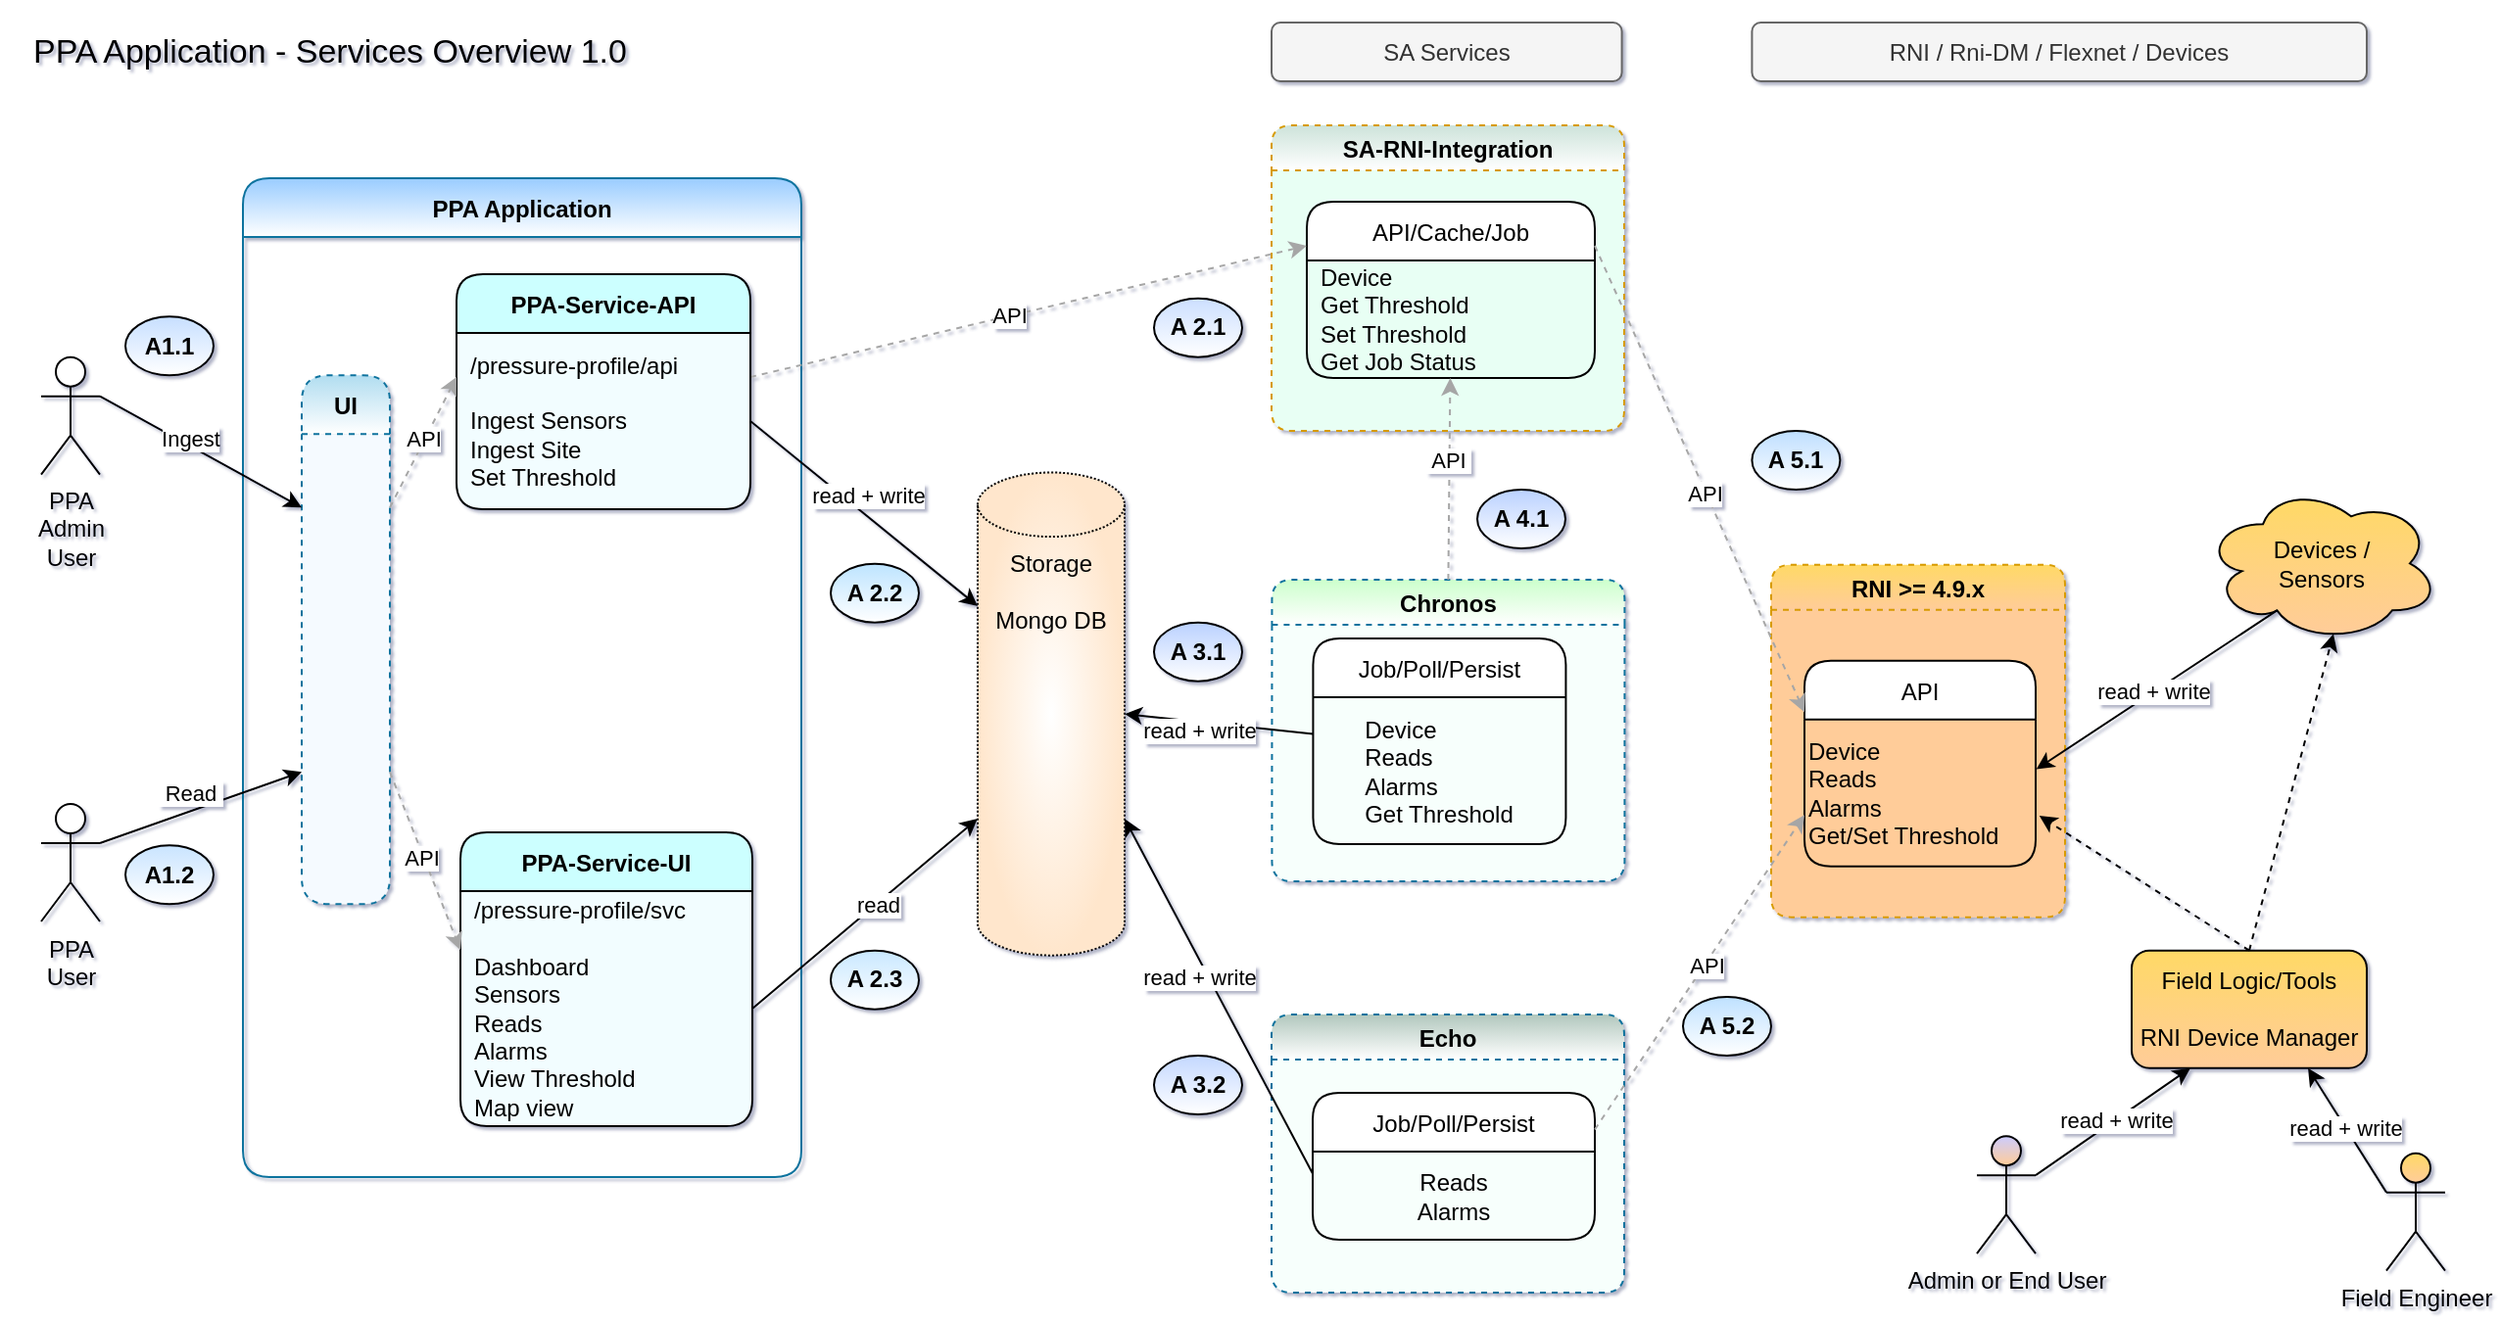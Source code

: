 <mxfile version="20.2.0" type="github">
  <diagram id="UW2Let9FedXbePVIwO7e" name="Page-1">
    <mxGraphModel dx="1428" dy="1117" grid="1" gridSize="15" guides="1" tooltips="1" connect="1" arrows="1" fold="1" page="1" pageScale="1" pageWidth="850" pageHeight="1100" math="0" shadow="1">
      <root>
        <mxCell id="0" />
        <mxCell id="1" parent="0" />
        <mxCell id="AruDtZ0RBoFqMmwlggtc-82" value="PPA Application" style="swimlane;rounded=1;fillColor=#99CCFF;strokeColor=#10739e;swimlaneFillColor=none;gradientColor=#ffffff;startSize=30;" vertex="1" parent="1">
          <mxGeometry x="135" y="102" width="285" height="510" as="geometry" />
        </mxCell>
        <mxCell id="ZzOdG_4jZLLu2tyRgjDv-50" value="Storage&lt;br&gt;&lt;br&gt;Mongo DB" style="shape=cylinder3;whiteSpace=wrap;html=1;boundedLbl=1;backgroundOutline=1;size=16.4;strokeColor=default;fillColor=default;gradientColor=#FFE6CC;dashed=1;dashPattern=1 1;gradientDirection=radial;verticalAlign=top;horizontal=1;" parent="1" vertex="1">
          <mxGeometry x="510" y="252.25" width="75" height="246.59" as="geometry" />
        </mxCell>
        <mxCell id="ZzOdG_4jZLLu2tyRgjDv-80" value="PPA&lt;br&gt;Admin&lt;br&gt;User" style="shape=umlActor;verticalLabelPosition=bottom;verticalAlign=top;html=1;outlineConnect=0;rounded=1;" parent="1" vertex="1">
          <mxGeometry x="32" y="193.33" width="30" height="60" as="geometry" />
        </mxCell>
        <mxCell id="ZzOdG_4jZLLu2tyRgjDv-86" value="&lt;b&gt;A 4.1&lt;/b&gt;" style="ellipse;whiteSpace=wrap;html=1;gradientColor=#ffffff;fillColor=#BAD1FF;" parent="1" vertex="1">
          <mxGeometry x="765" y="261" width="45" height="30" as="geometry" />
        </mxCell>
        <mxCell id="ZzOdG_4jZLLu2tyRgjDv-89" value="SA-RNI-Integration" style="swimlane;rounded=1;dashed=1;fillColor=#CDE3DA;strokeColor=#d79b00;swimlaneFillColor=#E8FFF4;gradientColor=#ffffff;" parent="1" vertex="1">
          <mxGeometry x="660" y="75" width="180" height="156" as="geometry" />
        </mxCell>
        <mxCell id="ZzOdG_4jZLLu2tyRgjDv-90" value="API/Cache/Job" style="swimlane;fontStyle=0;childLayout=stackLayout;horizontal=1;startSize=30;horizontalStack=0;resizeParent=1;resizeParentMax=0;resizeLast=0;collapsible=1;marginBottom=0;rounded=1;" parent="ZzOdG_4jZLLu2tyRgjDv-89" vertex="1">
          <mxGeometry x="18" y="39" width="147" height="90" as="geometry" />
        </mxCell>
        <mxCell id="AruDtZ0RBoFqMmwlggtc-56" value="Device&lt;br&gt;Get Threshold&lt;br&gt;Set Threshold&lt;br&gt;Get Job Status&lt;br&gt;" style="text;html=1;strokeColor=none;fillColor=none;align=left;verticalAlign=middle;whiteSpace=wrap;rounded=0;spacingLeft=5;" vertex="1" parent="ZzOdG_4jZLLu2tyRgjDv-90">
          <mxGeometry y="30" width="147" height="60" as="geometry" />
        </mxCell>
        <mxCell id="ZzOdG_4jZLLu2tyRgjDv-110" value="PPA Application - Services Overview 1.0" style="text;html=1;strokeColor=none;fillColor=none;align=center;verticalAlign=middle;whiteSpace=wrap;rounded=0;dashed=1;dashPattern=1 1;fontSize=17;shadow=1;sketch=0;" parent="1" vertex="1">
          <mxGeometry x="15" y="15" width="329" height="45" as="geometry" />
        </mxCell>
        <mxCell id="GmtC9z-hrs0Nm8OKajx7-26" value="&lt;b&gt;A 3.2&lt;/b&gt;" style="ellipse;whiteSpace=wrap;html=1;gradientColor=#ffffff;fillColor=#C4D8FF;" parent="1" vertex="1">
          <mxGeometry x="600" y="550.0" width="45" height="30" as="geometry" />
        </mxCell>
        <mxCell id="V6qS4mEH70nxAcZY2XD3-2" value="&lt;b&gt;A 3.1&lt;/b&gt;" style="ellipse;whiteSpace=wrap;html=1;gradientColor=#ffffff;fillColor=#BAD1FF;" parent="1" vertex="1">
          <mxGeometry x="600" y="328.84" width="45" height="30" as="geometry" />
        </mxCell>
        <mxCell id="AruDtZ0RBoFqMmwlggtc-1" value="UI" style="swimlane;rounded=1;dashed=1;fillColor=#b1ddf0;strokeColor=#10739e;swimlaneFillColor=#F5FAFF;gradientColor=#ffffff;startSize=30;" vertex="1" parent="1">
          <mxGeometry x="165" y="202.66" width="45" height="270" as="geometry" />
        </mxCell>
        <mxCell id="AruDtZ0RBoFqMmwlggtc-10" value="PPA &lt;br&gt;User" style="shape=umlActor;verticalLabelPosition=bottom;verticalAlign=top;html=1;outlineConnect=0;rounded=1;" vertex="1" parent="1">
          <mxGeometry x="32" y="421.5" width="30" height="60" as="geometry" />
        </mxCell>
        <mxCell id="ZzOdG_4jZLLu2tyRgjDv-84" value="&amp;nbsp;Read&amp;nbsp;" style="endArrow=classic;html=1;rounded=0;entryX=0;entryY=0.75;entryDx=0;entryDy=0;exitX=1;exitY=0.333;exitDx=0;exitDy=0;exitPerimeter=0;" parent="1" target="AruDtZ0RBoFqMmwlggtc-1" edge="1" source="AruDtZ0RBoFqMmwlggtc-10">
          <mxGeometry x="-0.051" y="8" width="50" height="50" relative="1" as="geometry">
            <mxPoint x="62" y="650.5" as="sourcePoint" />
            <mxPoint x="167" y="636" as="targetPoint" />
            <mxPoint y="-1" as="offset" />
          </mxGeometry>
        </mxCell>
        <mxCell id="AruDtZ0RBoFqMmwlggtc-18" value="&lt;b&gt;A1.2&lt;/b&gt;" style="ellipse;whiteSpace=wrap;html=1;gradientColor=#ffffff;fillColor=#C9E4FF;" vertex="1" parent="1">
          <mxGeometry x="75" y="442.66" width="45" height="30" as="geometry" />
        </mxCell>
        <mxCell id="AruDtZ0RBoFqMmwlggtc-19" value="read + write" style="endArrow=classic;html=1;rounded=0;entryX=0;entryY=0;entryDx=0;entryDy=68.2;exitX=1;exitY=0.5;exitDx=0;exitDy=0;entryPerimeter=0;" edge="1" parent="1" source="AruDtZ0RBoFqMmwlggtc-77" target="ZzOdG_4jZLLu2tyRgjDv-50">
          <mxGeometry x="-0.051" y="8" width="50" height="50" relative="1" as="geometry">
            <mxPoint x="517" y="319.75" as="sourcePoint" />
            <mxPoint x="483" y="334.5" as="targetPoint" />
            <mxPoint y="-1" as="offset" />
          </mxGeometry>
        </mxCell>
        <mxCell id="AruDtZ0RBoFqMmwlggtc-20" value="&lt;b&gt;A 2.2&lt;/b&gt;" style="ellipse;whiteSpace=wrap;html=1;gradientColor=#ffffff;fillColor=#BDE4FF;" vertex="1" parent="1">
          <mxGeometry x="435" y="298.84" width="45" height="30" as="geometry" />
        </mxCell>
        <mxCell id="AruDtZ0RBoFqMmwlggtc-21" value="read" style="endArrow=classic;html=1;rounded=0;entryX=0;entryY=0;entryDx=0;entryDy=176.742;exitX=1;exitY=0.5;exitDx=0;exitDy=0;entryPerimeter=0;" edge="1" parent="1" source="AruDtZ0RBoFqMmwlggtc-61" target="ZzOdG_4jZLLu2tyRgjDv-50">
          <mxGeometry x="0.101" y="-1" width="50" height="50" relative="1" as="geometry">
            <mxPoint x="527" y="512.5" as="sourcePoint" />
            <mxPoint x="483" y="497.5" as="targetPoint" />
            <mxPoint as="offset" />
          </mxGeometry>
        </mxCell>
        <mxCell id="AruDtZ0RBoFqMmwlggtc-22" value="&lt;b&gt;A 2.3&lt;br&gt;&lt;/b&gt;" style="ellipse;whiteSpace=wrap;html=1;gradientColor=#ffffff;fillColor=#C9E8FF;" vertex="1" parent="1">
          <mxGeometry x="435" y="496.34" width="45" height="30" as="geometry" />
        </mxCell>
        <mxCell id="V6qS4mEH70nxAcZY2XD3-1" value="" style="endArrow=classic;html=1;rounded=0;exitX=1;exitY=0.25;exitDx=0;exitDy=0;strokeColor=#A6A6A6;shadow=0;dashed=1;entryX=0;entryY=0.25;entryDx=0;entryDy=0;" parent="1" source="AruDtZ0RBoFqMmwlggtc-77" target="ZzOdG_4jZLLu2tyRgjDv-90" edge="1">
          <mxGeometry width="50" height="50" relative="1" as="geometry">
            <mxPoint x="490" y="282.25" as="sourcePoint" />
            <mxPoint x="839" y="147" as="targetPoint" />
          </mxGeometry>
        </mxCell>
        <mxCell id="AruDtZ0RBoFqMmwlggtc-29" value="API" style="edgeLabel;html=1;align=center;verticalAlign=middle;resizable=0;points=[];" vertex="1" connectable="0" parent="V6qS4mEH70nxAcZY2XD3-1">
          <mxGeometry x="0.052" y="-1" relative="1" as="geometry">
            <mxPoint x="-18" y="3" as="offset" />
          </mxGeometry>
        </mxCell>
        <mxCell id="AruDtZ0RBoFqMmwlggtc-24" value="Chronos" style="swimlane;rounded=1;dashed=1;fillColor=#CCFFCC;strokeColor=#10739e;swimlaneFillColor=#F7FFFC;gradientColor=#ffffff;" vertex="1" parent="1">
          <mxGeometry x="660.21" y="307" width="180" height="154" as="geometry" />
        </mxCell>
        <mxCell id="AruDtZ0RBoFqMmwlggtc-25" value="Job/Poll/Persist" style="swimlane;fontStyle=0;childLayout=stackLayout;horizontal=1;startSize=30;horizontalStack=0;resizeParent=1;resizeParentMax=0;resizeLast=0;collapsible=1;marginBottom=0;rounded=1;" vertex="1" parent="AruDtZ0RBoFqMmwlggtc-24">
          <mxGeometry x="21" y="30" width="129" height="105" as="geometry" />
        </mxCell>
        <mxCell id="AruDtZ0RBoFqMmwlggtc-57" value="&lt;div style=&quot;text-align: left;&quot;&gt;&lt;span style=&quot;background-color: initial;&quot;&gt;Device&lt;br&gt;Reads&lt;/span&gt;&lt;/div&gt;&lt;div style=&quot;text-align: left;&quot;&gt;&lt;span style=&quot;background-color: initial;&quot;&gt;Alarms&lt;br&gt;Get Threshold&lt;/span&gt;&lt;/div&gt;" style="text;html=1;strokeColor=none;fillColor=none;align=center;verticalAlign=middle;whiteSpace=wrap;rounded=0;" vertex="1" parent="AruDtZ0RBoFqMmwlggtc-25">
          <mxGeometry y="30" width="129" height="75" as="geometry" />
        </mxCell>
        <mxCell id="AruDtZ0RBoFqMmwlggtc-27" value="read + write" style="endArrow=classic;html=1;rounded=0;entryX=1;entryY=0.5;entryDx=0;entryDy=0;entryPerimeter=0;exitX=0;exitY=0.25;exitDx=0;exitDy=0;" edge="1" parent="1" source="AruDtZ0RBoFqMmwlggtc-57" target="ZzOdG_4jZLLu2tyRgjDv-50">
          <mxGeometry x="0.201" y="4" width="50" height="50" relative="1" as="geometry">
            <mxPoint x="824.21" y="365" as="sourcePoint" />
            <mxPoint x="582" y="458.75" as="targetPoint" />
            <mxPoint as="offset" />
          </mxGeometry>
        </mxCell>
        <mxCell id="AruDtZ0RBoFqMmwlggtc-28" value="" style="endArrow=classic;html=1;rounded=0;exitX=0.5;exitY=0;exitDx=0;exitDy=0;strokeColor=#A6A6A6;shadow=0;dashed=1;" edge="1" parent="1" source="AruDtZ0RBoFqMmwlggtc-24" target="AruDtZ0RBoFqMmwlggtc-56">
          <mxGeometry width="50" height="50" relative="1" as="geometry">
            <mxPoint x="771.0" y="245" as="sourcePoint" />
            <mxPoint x="893" y="172" as="targetPoint" />
          </mxGeometry>
        </mxCell>
        <mxCell id="AruDtZ0RBoFqMmwlggtc-30" value="&amp;nbsp;API&amp;nbsp;" style="edgeLabel;html=1;align=center;verticalAlign=middle;resizable=0;points=[];" vertex="1" connectable="0" parent="AruDtZ0RBoFqMmwlggtc-28">
          <mxGeometry x="-0.081" relative="1" as="geometry">
            <mxPoint x="-1" y="-14" as="offset" />
          </mxGeometry>
        </mxCell>
        <mxCell id="AruDtZ0RBoFqMmwlggtc-31" value="Echo" style="swimlane;rounded=1;dashed=1;fillColor=#B1C7BD;strokeColor=#10739e;swimlaneFillColor=#F7FFFC;gradientColor=#ffffff;" vertex="1" parent="1">
          <mxGeometry x="660" y="529" width="180" height="142" as="geometry" />
        </mxCell>
        <mxCell id="AruDtZ0RBoFqMmwlggtc-32" value="Job/Poll/Persist" style="swimlane;fontStyle=0;childLayout=stackLayout;horizontal=1;startSize=30;horizontalStack=0;resizeParent=1;resizeParentMax=0;resizeLast=0;collapsible=1;marginBottom=0;rounded=1;" vertex="1" parent="AruDtZ0RBoFqMmwlggtc-31">
          <mxGeometry x="21" y="40" width="144" height="75" as="geometry" />
        </mxCell>
        <mxCell id="AruDtZ0RBoFqMmwlggtc-55" value="Reads&lt;br&gt;Alarms&lt;br&gt;" style="text;html=1;strokeColor=none;fillColor=none;align=center;verticalAlign=middle;whiteSpace=wrap;rounded=0;" vertex="1" parent="AruDtZ0RBoFqMmwlggtc-32">
          <mxGeometry y="30" width="144" height="45" as="geometry" />
        </mxCell>
        <mxCell id="AruDtZ0RBoFqMmwlggtc-33" value="read + write" style="endArrow=classic;html=1;rounded=0;exitX=0;exitY=0.25;exitDx=0;exitDy=0;entryX=1;entryY=0;entryDx=0;entryDy=176.742;entryPerimeter=0;" edge="1" parent="1" source="AruDtZ0RBoFqMmwlggtc-55" target="ZzOdG_4jZLLu2tyRgjDv-50">
          <mxGeometry x="0.124" y="4" width="50" height="50" relative="1" as="geometry">
            <mxPoint x="1066" y="567.5" as="sourcePoint" />
            <mxPoint x="780" y="432" as="targetPoint" />
            <mxPoint as="offset" />
          </mxGeometry>
        </mxCell>
        <mxCell id="AruDtZ0RBoFqMmwlggtc-35" value="&lt;b&gt;A 2.1&lt;/b&gt;" style="ellipse;whiteSpace=wrap;html=1;gradientColor=#ffffff;fillColor=#CCDFFF;" vertex="1" parent="1">
          <mxGeometry x="600" y="163.33" width="45" height="30" as="geometry" />
        </mxCell>
        <mxCell id="AruDtZ0RBoFqMmwlggtc-36" value="RNI &gt;= 4.9.x" style="swimlane;rounded=1;dashed=1;fillColor=#FFD966;strokeColor=#d79b00;swimlaneFillColor=#FFCC99;gradientColor=#FFCC99;gradientDirection=south;" vertex="1" parent="1">
          <mxGeometry x="915" y="299.34" width="150" height="180" as="geometry" />
        </mxCell>
        <mxCell id="AruDtZ0RBoFqMmwlggtc-37" value="API" style="swimlane;fontStyle=0;childLayout=stackLayout;horizontal=1;startSize=30;horizontalStack=0;resizeParent=1;resizeParentMax=0;resizeLast=0;collapsible=1;marginBottom=0;rounded=1;" vertex="1" parent="AruDtZ0RBoFqMmwlggtc-36">
          <mxGeometry x="17" y="49" width="118" height="105" as="geometry" />
        </mxCell>
        <mxCell id="AruDtZ0RBoFqMmwlggtc-54" value="Device&lt;br&gt;Reads&lt;br&gt;Alarms&lt;br&gt;Get/Set Threshold&lt;br&gt;" style="text;html=1;align=left;verticalAlign=middle;resizable=0;points=[];autosize=1;strokeColor=none;fillColor=none;" vertex="1" parent="AruDtZ0RBoFqMmwlggtc-37">
          <mxGeometry y="30" width="118" height="75" as="geometry" />
        </mxCell>
        <mxCell id="AruDtZ0RBoFqMmwlggtc-38" value="" style="endArrow=classic;html=1;rounded=0;exitX=1;exitY=0.25;exitDx=0;exitDy=0;strokeColor=#A6A6A6;shadow=0;dashed=1;entryX=0;entryY=0.25;entryDx=0;entryDy=0;" edge="1" parent="1" source="ZzOdG_4jZLLu2tyRgjDv-90" target="AruDtZ0RBoFqMmwlggtc-37">
          <mxGeometry width="50" height="50" relative="1" as="geometry">
            <mxPoint x="466.0" y="280" as="sourcePoint" />
            <mxPoint x="1100" y="279.5" as="targetPoint" />
          </mxGeometry>
        </mxCell>
        <mxCell id="AruDtZ0RBoFqMmwlggtc-39" value="API" style="edgeLabel;html=1;align=center;verticalAlign=middle;resizable=0;points=[];" vertex="1" connectable="0" parent="AruDtZ0RBoFqMmwlggtc-38">
          <mxGeometry x="0.052" y="-1" relative="1" as="geometry">
            <mxPoint as="offset" />
          </mxGeometry>
        </mxCell>
        <mxCell id="AruDtZ0RBoFqMmwlggtc-40" value="" style="endArrow=classic;html=1;rounded=0;exitX=1;exitY=0.25;exitDx=0;exitDy=0;strokeColor=#A6A6A6;shadow=0;dashed=1;entryX=0;entryY=0.75;entryDx=0;entryDy=0;" edge="1" parent="1" source="AruDtZ0RBoFqMmwlggtc-32" target="AruDtZ0RBoFqMmwlggtc-37">
          <mxGeometry width="50" height="50" relative="1" as="geometry">
            <mxPoint x="1215" y="204.5" as="sourcePoint" />
            <mxPoint x="1383" y="317.5" as="targetPoint" />
          </mxGeometry>
        </mxCell>
        <mxCell id="AruDtZ0RBoFqMmwlggtc-41" value="API" style="edgeLabel;html=1;align=center;verticalAlign=middle;resizable=0;points=[];" vertex="1" connectable="0" parent="AruDtZ0RBoFqMmwlggtc-40">
          <mxGeometry x="0.052" y="-1" relative="1" as="geometry">
            <mxPoint as="offset" />
          </mxGeometry>
        </mxCell>
        <mxCell id="AruDtZ0RBoFqMmwlggtc-42" value="&lt;b&gt;A 5.1&lt;/b&gt;" style="ellipse;whiteSpace=wrap;html=1;gradientColor=#ffffff;fillColor=#BFDFFF;" vertex="1" parent="1">
          <mxGeometry x="905.21" y="231.0" width="45" height="30" as="geometry" />
        </mxCell>
        <mxCell id="AruDtZ0RBoFqMmwlggtc-43" value="&lt;b&gt;A 5.2&lt;/b&gt;" style="ellipse;whiteSpace=wrap;html=1;gradientColor=#ffffff;fillColor=#BFE1FF;" vertex="1" parent="1">
          <mxGeometry x="870" y="520.0" width="45" height="30" as="geometry" />
        </mxCell>
        <mxCell id="ZzOdG_4jZLLu2tyRgjDv-111" value="Ingest" style="endArrow=classic;html=1;rounded=0;entryX=0;entryY=0.25;entryDx=0;entryDy=0;exitX=1;exitY=0.333;exitDx=0;exitDy=0;exitPerimeter=0;" parent="1" target="AruDtZ0RBoFqMmwlggtc-1" edge="1" source="ZzOdG_4jZLLu2tyRgjDv-80">
          <mxGeometry x="-0.139" y="3" width="50" height="50" relative="1" as="geometry">
            <mxPoint x="62.0" y="357" as="sourcePoint" />
            <mxPoint x="164" y="299.5" as="targetPoint" />
            <mxPoint as="offset" />
          </mxGeometry>
        </mxCell>
        <mxCell id="ZzOdG_4jZLLu2tyRgjDv-85" value="&lt;b&gt;A1.1&lt;/b&gt;" style="ellipse;whiteSpace=wrap;html=1;gradientColor=#ffffff;fillColor=#C7DFFF;" parent="1" vertex="1">
          <mxGeometry x="75" y="172.66" width="45" height="30" as="geometry" />
        </mxCell>
        <mxCell id="AruDtZ0RBoFqMmwlggtc-62" value="Devices / &lt;br&gt;Sensors" style="ellipse;shape=cloud;whiteSpace=wrap;html=1;fillColor=#FFD966;gradientColor=#FFCC99;gradientDirection=south;" vertex="1" parent="1">
          <mxGeometry x="1136" y="258.67" width="120" height="80" as="geometry" />
        </mxCell>
        <mxCell id="AruDtZ0RBoFqMmwlggtc-63" value="Field Logic/Tools&lt;br&gt;&lt;br&gt;RNI Device Manager" style="rounded=1;whiteSpace=wrap;html=1;fillColor=#FFD966;gradientColor=#FFCC99;gradientDirection=south;" vertex="1" parent="1">
          <mxGeometry x="1099" y="496.34" width="120" height="60" as="geometry" />
        </mxCell>
        <mxCell id="AruDtZ0RBoFqMmwlggtc-64" value="read + write" style="endArrow=classic;html=1;rounded=0;entryX=1.003;entryY=0.339;entryDx=0;entryDy=0;entryPerimeter=0;exitX=0.31;exitY=0.8;exitDx=0;exitDy=0;exitPerimeter=0;" edge="1" parent="1" source="AruDtZ0RBoFqMmwlggtc-62" target="AruDtZ0RBoFqMmwlggtc-54">
          <mxGeometry x="0.026" width="50" height="50" relative="1" as="geometry">
            <mxPoint x="1048.21" y="194.34" as="sourcePoint" />
            <mxPoint x="926" y="273.79" as="targetPoint" />
            <mxPoint as="offset" />
          </mxGeometry>
        </mxCell>
        <mxCell id="AruDtZ0RBoFqMmwlggtc-67" value="Field Engineer" style="shape=umlActor;verticalLabelPosition=bottom;verticalAlign=top;html=1;outlineConnect=0;fillColor=#FFD966;gradientColor=#FFCC99;gradientDirection=south;" vertex="1" parent="1">
          <mxGeometry x="1229" y="599.84" width="30" height="60" as="geometry" />
        </mxCell>
        <mxCell id="AruDtZ0RBoFqMmwlggtc-68" value="read + write" style="endArrow=classic;html=1;rounded=0;entryX=0.75;entryY=1;entryDx=0;entryDy=0;exitX=0;exitY=0.333;exitDx=0;exitDy=0;exitPerimeter=0;" edge="1" parent="1" source="AruDtZ0RBoFqMmwlggtc-67" target="AruDtZ0RBoFqMmwlggtc-63">
          <mxGeometry x="0.026" width="50" height="50" relative="1" as="geometry">
            <mxPoint x="1143.2" y="435.34" as="sourcePoint" />
            <mxPoint x="1041.441" y="495.765" as="targetPoint" />
            <mxPoint as="offset" />
          </mxGeometry>
        </mxCell>
        <mxCell id="AruDtZ0RBoFqMmwlggtc-69" value="" style="endArrow=classic;html=1;rounded=0;entryX=1.016;entryY=0.656;entryDx=0;entryDy=0;entryPerimeter=0;exitX=0.5;exitY=0;exitDx=0;exitDy=0;dashed=1;" edge="1" parent="1" source="AruDtZ0RBoFqMmwlggtc-63" target="AruDtZ0RBoFqMmwlggtc-54">
          <mxGeometry width="50" height="50" relative="1" as="geometry">
            <mxPoint x="435" y="604.34" as="sourcePoint" />
            <mxPoint x="485" y="554.34" as="targetPoint" />
          </mxGeometry>
        </mxCell>
        <mxCell id="AruDtZ0RBoFqMmwlggtc-70" value="" style="endArrow=classic;html=1;rounded=0;entryX=0.55;entryY=0.95;entryDx=0;entryDy=0;entryPerimeter=0;exitX=0.5;exitY=0;exitDx=0;exitDy=0;dashed=1;" edge="1" parent="1" source="AruDtZ0RBoFqMmwlggtc-63" target="AruDtZ0RBoFqMmwlggtc-62">
          <mxGeometry width="50" height="50" relative="1" as="geometry">
            <mxPoint x="1200" y="509.34" as="sourcePoint" />
            <mxPoint x="1107.352" y="442.54" as="targetPoint" />
          </mxGeometry>
        </mxCell>
        <mxCell id="AruDtZ0RBoFqMmwlggtc-71" value="Admin or End User" style="shape=umlActor;verticalLabelPosition=bottom;verticalAlign=top;html=1;outlineConnect=0;fillColor=#CCCCFF;gradientColor=#FFCC99;gradientDirection=south;" vertex="1" parent="1">
          <mxGeometry x="1020" y="591.09" width="30" height="60" as="geometry" />
        </mxCell>
        <mxCell id="AruDtZ0RBoFqMmwlggtc-72" value="read + write" style="endArrow=classic;html=1;rounded=0;entryX=0.25;entryY=1;entryDx=0;entryDy=0;exitX=1;exitY=0.333;exitDx=0;exitDy=0;exitPerimeter=0;" edge="1" parent="1" source="AruDtZ0RBoFqMmwlggtc-71" target="AruDtZ0RBoFqMmwlggtc-63">
          <mxGeometry x="0.026" width="50" height="50" relative="1" as="geometry">
            <mxPoint x="1196" y="643.84" as="sourcePoint" />
            <mxPoint x="1166" y="571.34" as="targetPoint" />
            <mxPoint as="offset" />
          </mxGeometry>
        </mxCell>
        <mxCell id="AruDtZ0RBoFqMmwlggtc-17" value="PPA-Service-UI" style="swimlane;fontStyle=1;childLayout=stackLayout;horizontal=1;startSize=30;horizontalStack=0;resizeParent=1;resizeParentMax=0;resizeLast=0;collapsible=1;marginBottom=0;rounded=1;fillColor=#CCFFFF;swimlaneFillColor=#F2FDFF;" vertex="1" parent="1">
          <mxGeometry x="246" y="436" width="149" height="150" as="geometry" />
        </mxCell>
        <mxCell id="AruDtZ0RBoFqMmwlggtc-61" value="&lt;span style=&quot;text-align: center;&quot;&gt;/pressure-profile/svc&lt;br&gt;&lt;/span&gt;&lt;br&gt;Dashboard&lt;br&gt;Sensors&lt;br&gt;Reads&lt;br&gt;Alarms&lt;br&gt;View Threshold&lt;br&gt;Map view" style="text;html=1;strokeColor=none;fillColor=none;align=left;verticalAlign=middle;whiteSpace=wrap;rounded=0;spacingLeft=5;" vertex="1" parent="AruDtZ0RBoFqMmwlggtc-17">
          <mxGeometry y="30" width="149" height="120" as="geometry" />
        </mxCell>
        <mxCell id="AruDtZ0RBoFqMmwlggtc-76" value="PPA-Service-API" style="swimlane;fontStyle=1;childLayout=stackLayout;horizontal=1;startSize=30;horizontalStack=0;resizeParent=1;resizeParentMax=0;resizeLast=0;collapsible=1;marginBottom=0;rounded=1;fillColor=#CCFFFF;swimlaneFillColor=#F2FDFF;" vertex="1" parent="1">
          <mxGeometry x="244" y="151" width="150" height="120" as="geometry" />
        </mxCell>
        <mxCell id="AruDtZ0RBoFqMmwlggtc-77" value="&lt;span style=&quot;text-align: center;&quot;&gt;/pressure-profile/api&lt;br&gt;&lt;/span&gt;&lt;br&gt;Ingest Sensors&lt;br&gt;Ingest Site&lt;br&gt;Set Threshold" style="text;html=1;strokeColor=none;fillColor=none;align=left;verticalAlign=middle;whiteSpace=wrap;rounded=0;spacingLeft=5;" vertex="1" parent="AruDtZ0RBoFqMmwlggtc-76">
          <mxGeometry y="30" width="150" height="90" as="geometry" />
        </mxCell>
        <mxCell id="AruDtZ0RBoFqMmwlggtc-78" value="" style="endArrow=classic;html=1;rounded=0;exitX=1;exitY=0.25;exitDx=0;exitDy=0;strokeColor=#A6A6A6;shadow=0;dashed=1;entryX=0;entryY=0.25;entryDx=0;entryDy=0;" edge="1" parent="1" source="AruDtZ0RBoFqMmwlggtc-1" target="AruDtZ0RBoFqMmwlggtc-77">
          <mxGeometry width="50" height="50" relative="1" as="geometry">
            <mxPoint x="247" y="270.16" as="sourcePoint" />
            <mxPoint x="1036" y="193.5" as="targetPoint" />
          </mxGeometry>
        </mxCell>
        <mxCell id="AruDtZ0RBoFqMmwlggtc-79" value="API" style="edgeLabel;html=1;align=center;verticalAlign=middle;resizable=0;points=[];" vertex="1" connectable="0" parent="AruDtZ0RBoFqMmwlggtc-78">
          <mxGeometry x="0.052" y="-1" relative="1" as="geometry">
            <mxPoint x="-2" y="-1" as="offset" />
          </mxGeometry>
        </mxCell>
        <mxCell id="AruDtZ0RBoFqMmwlggtc-80" value="" style="endArrow=classic;html=1;rounded=0;exitX=1;exitY=0.75;exitDx=0;exitDy=0;strokeColor=#A6A6A6;shadow=0;dashed=1;entryX=0;entryY=0.25;entryDx=0;entryDy=0;" edge="1" parent="1" source="AruDtZ0RBoFqMmwlggtc-1" target="AruDtZ0RBoFqMmwlggtc-61">
          <mxGeometry width="50" height="50" relative="1" as="geometry">
            <mxPoint x="247" y="405.16" as="sourcePoint" />
            <mxPoint x="336" y="218.5" as="targetPoint" />
          </mxGeometry>
        </mxCell>
        <mxCell id="AruDtZ0RBoFqMmwlggtc-81" value="API" style="edgeLabel;html=1;align=center;verticalAlign=middle;resizable=0;points=[];" vertex="1" connectable="0" parent="AruDtZ0RBoFqMmwlggtc-80">
          <mxGeometry x="0.052" y="-1" relative="1" as="geometry">
            <mxPoint x="-2" y="-5" as="offset" />
          </mxGeometry>
        </mxCell>
        <mxCell id="AruDtZ0RBoFqMmwlggtc-83" value="SA Services" style="text;html=1;strokeColor=#666666;fillColor=#f5f5f5;align=center;verticalAlign=middle;whiteSpace=wrap;rounded=1;fontColor=#333333;" vertex="1" parent="1">
          <mxGeometry x="660" y="22.5" width="178.79" height="30" as="geometry" />
        </mxCell>
        <mxCell id="AruDtZ0RBoFqMmwlggtc-84" value="RNI / Rni-DM / Flexnet / Devices" style="text;html=1;strokeColor=#666666;fillColor=#f5f5f5;align=center;verticalAlign=middle;whiteSpace=wrap;rounded=1;fontColor=#333333;" vertex="1" parent="1">
          <mxGeometry x="905.21" y="22.5" width="313.79" height="30" as="geometry" />
        </mxCell>
      </root>
    </mxGraphModel>
  </diagram>
</mxfile>
